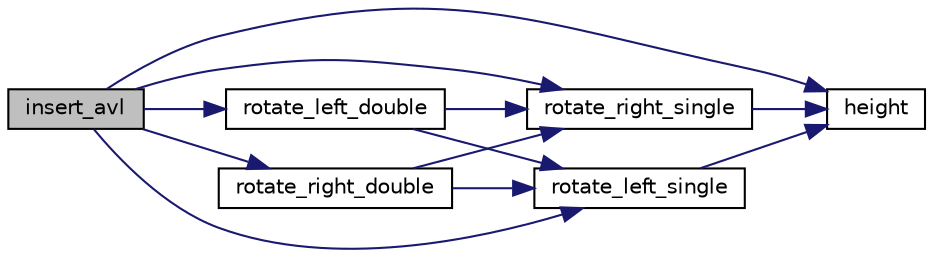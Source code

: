 digraph "insert_avl"
{
  edge [fontname="Helvetica",fontsize="10",labelfontname="Helvetica",labelfontsize="10"];
  node [fontname="Helvetica",fontsize="10",shape=record];
  rankdir="LR";
  Node26 [label="insert_avl",height=0.2,width=0.4,color="black", fillcolor="grey75", style="filled", fontcolor="black"];
  Node26 -> Node27 [color="midnightblue",fontsize="10",style="solid",fontname="Helvetica"];
  Node27 [label="height",height=0.2,width=0.4,color="black", fillcolor="white", style="filled",URL="$problem1_8c_09_09.html#ae4a66d8b0c2b0d626aea45977e358c83",tooltip="To find the height of a node. "];
  Node26 -> Node28 [color="midnightblue",fontsize="10",style="solid",fontname="Helvetica"];
  Node28 [label="rotate_right_single",height=0.2,width=0.4,color="black", fillcolor="white", style="filled",URL="$problem1_8c_09_09.html#ab8bf4dda48c1a0d702827a11502581d9",tooltip="Rotate the nodes right one time about the root node. "];
  Node28 -> Node27 [color="midnightblue",fontsize="10",style="solid",fontname="Helvetica"];
  Node26 -> Node29 [color="midnightblue",fontsize="10",style="solid",fontname="Helvetica"];
  Node29 [label="rotate_right_double",height=0.2,width=0.4,color="black", fillcolor="white", style="filled",URL="$problem1_8c_09_09.html#a16d8a4ca047169c16048610f77760570",tooltip="Rotate the nodes two times about the root node but first about provided then about its parent..."];
  Node29 -> Node30 [color="midnightblue",fontsize="10",style="solid",fontname="Helvetica"];
  Node30 [label="rotate_left_single",height=0.2,width=0.4,color="black", fillcolor="white", style="filled",URL="$problem1_8c_09_09.html#a37b3816a6b816dc2dfde0edf3b41d984",tooltip="Rotate the nodes left one time about the root node. "];
  Node30 -> Node27 [color="midnightblue",fontsize="10",style="solid",fontname="Helvetica"];
  Node29 -> Node28 [color="midnightblue",fontsize="10",style="solid",fontname="Helvetica"];
  Node26 -> Node30 [color="midnightblue",fontsize="10",style="solid",fontname="Helvetica"];
  Node26 -> Node31 [color="midnightblue",fontsize="10",style="solid",fontname="Helvetica"];
  Node31 [label="rotate_left_double",height=0.2,width=0.4,color="black", fillcolor="white", style="filled",URL="$problem1_8c_09_09.html#ab68e0bcebda82f752fd2c034927a5732",tooltip="Rotate the nodes two times about the root node but first about provided then about its parent..."];
  Node31 -> Node28 [color="midnightblue",fontsize="10",style="solid",fontname="Helvetica"];
  Node31 -> Node30 [color="midnightblue",fontsize="10",style="solid",fontname="Helvetica"];
}
